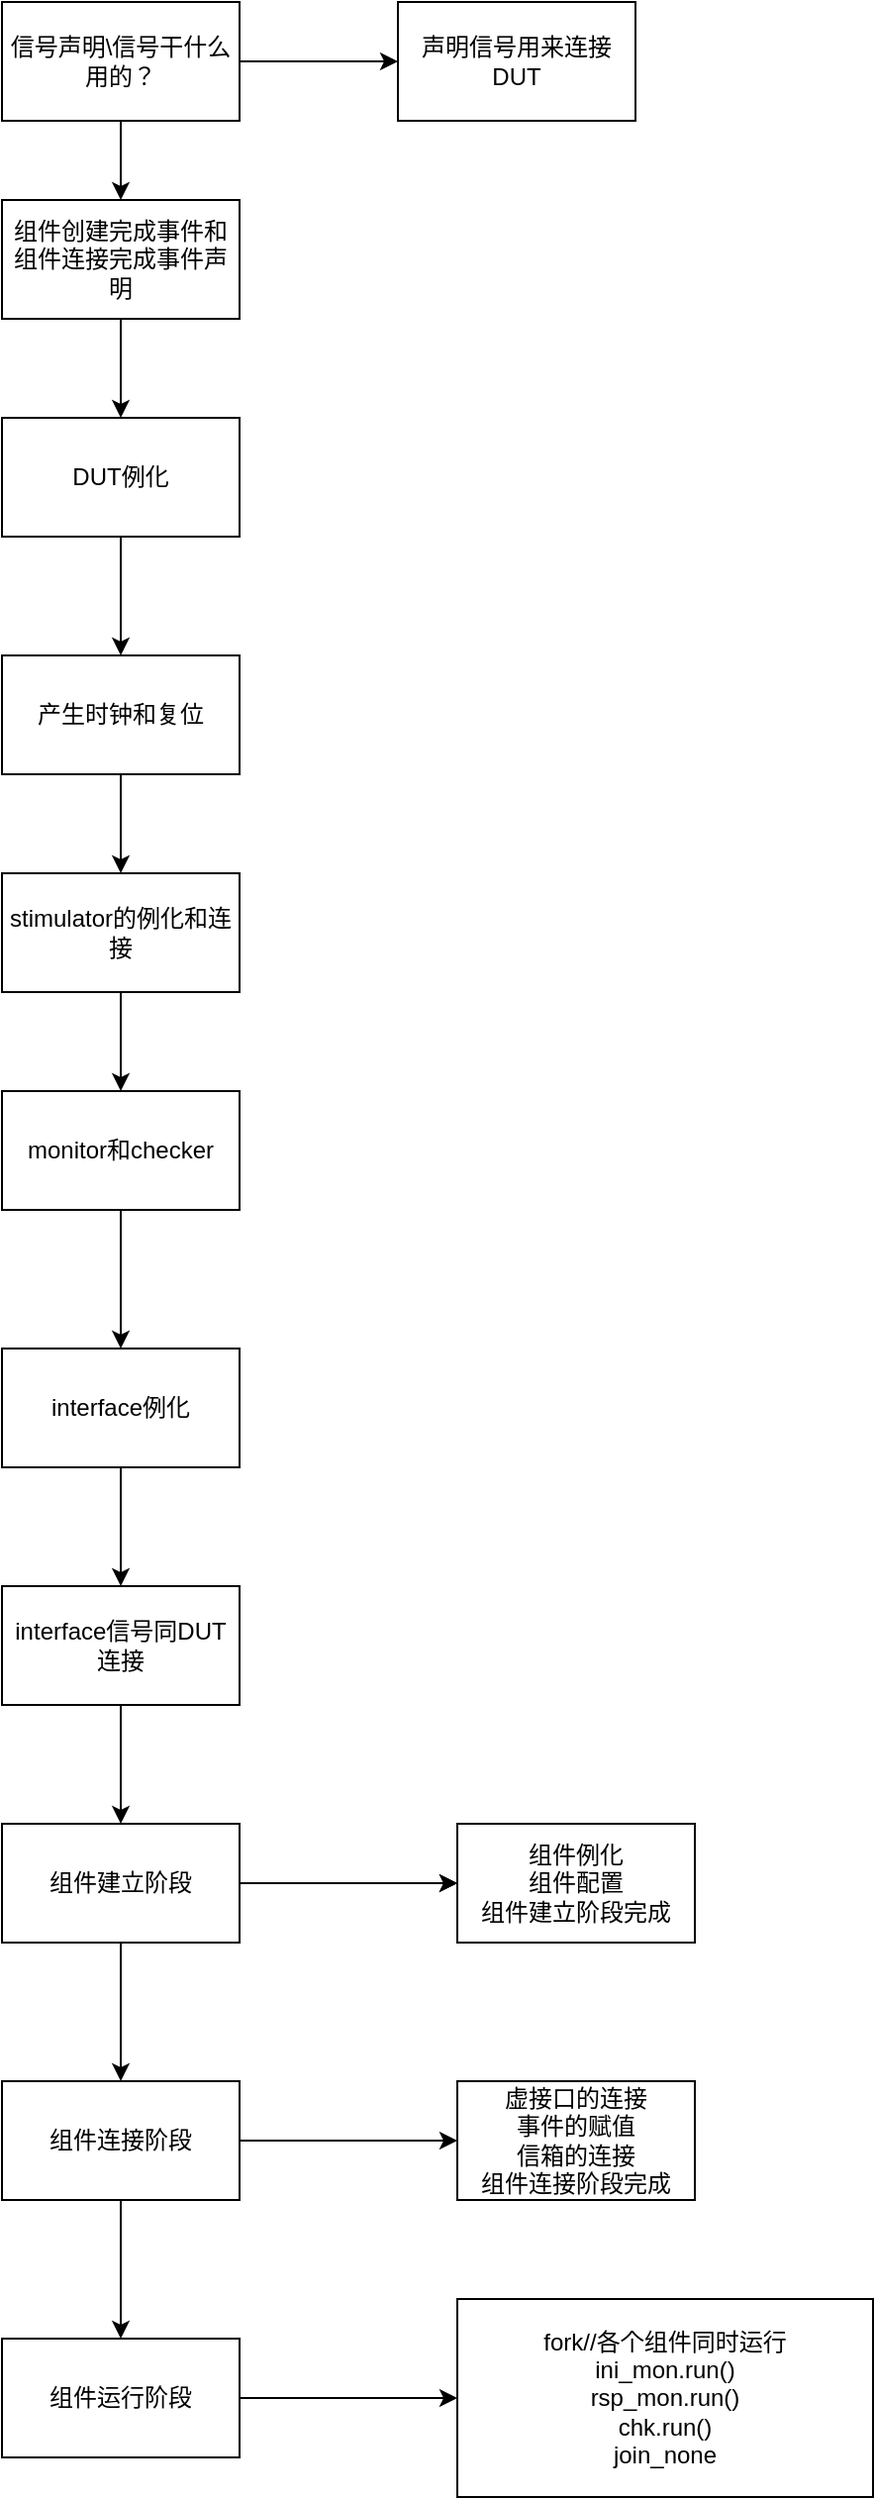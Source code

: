 <mxfile version="14.1.1" type="github">
  <diagram id="hwChwFzIp5A2poVKVg7N" name="第 1 页">
    <mxGraphModel dx="1038" dy="580" grid="1" gridSize="10" guides="1" tooltips="1" connect="1" arrows="1" fold="1" page="1" pageScale="1" pageWidth="827" pageHeight="1169" math="0" shadow="0">
      <root>
        <mxCell id="0" />
        <mxCell id="1" parent="0" />
        <mxCell id="y9NuJ4snFxg0pB3j6IVG-4" value="" style="edgeStyle=orthogonalEdgeStyle;rounded=0;orthogonalLoop=1;jettySize=auto;html=1;" edge="1" parent="1" source="y9NuJ4snFxg0pB3j6IVG-2" target="y9NuJ4snFxg0pB3j6IVG-3">
          <mxGeometry relative="1" as="geometry" />
        </mxCell>
        <mxCell id="y9NuJ4snFxg0pB3j6IVG-31" value="" style="edgeStyle=orthogonalEdgeStyle;rounded=0;orthogonalLoop=1;jettySize=auto;html=1;" edge="1" parent="1" source="y9NuJ4snFxg0pB3j6IVG-2" target="y9NuJ4snFxg0pB3j6IVG-30">
          <mxGeometry relative="1" as="geometry" />
        </mxCell>
        <mxCell id="y9NuJ4snFxg0pB3j6IVG-2" value="信号声明\\信号干什么用的？" style="rounded=0;whiteSpace=wrap;html=1;" vertex="1" parent="1">
          <mxGeometry x="280" y="130" width="120" height="60" as="geometry" />
        </mxCell>
        <mxCell id="y9NuJ4snFxg0pB3j6IVG-6" value="" style="edgeStyle=orthogonalEdgeStyle;rounded=0;orthogonalLoop=1;jettySize=auto;html=1;" edge="1" parent="1" source="y9NuJ4snFxg0pB3j6IVG-3" target="y9NuJ4snFxg0pB3j6IVG-5">
          <mxGeometry relative="1" as="geometry" />
        </mxCell>
        <mxCell id="y9NuJ4snFxg0pB3j6IVG-3" value="组件创建完成事件和组件连接完成事件声明" style="whiteSpace=wrap;html=1;rounded=0;" vertex="1" parent="1">
          <mxGeometry x="280" y="230" width="120" height="60" as="geometry" />
        </mxCell>
        <mxCell id="y9NuJ4snFxg0pB3j6IVG-8" value="" style="edgeStyle=orthogonalEdgeStyle;rounded=0;orthogonalLoop=1;jettySize=auto;html=1;" edge="1" parent="1" source="y9NuJ4snFxg0pB3j6IVG-5" target="y9NuJ4snFxg0pB3j6IVG-7">
          <mxGeometry relative="1" as="geometry" />
        </mxCell>
        <mxCell id="y9NuJ4snFxg0pB3j6IVG-5" value="DUT例化" style="whiteSpace=wrap;html=1;rounded=0;" vertex="1" parent="1">
          <mxGeometry x="280" y="340" width="120" height="60" as="geometry" />
        </mxCell>
        <mxCell id="y9NuJ4snFxg0pB3j6IVG-10" value="" style="edgeStyle=orthogonalEdgeStyle;rounded=0;orthogonalLoop=1;jettySize=auto;html=1;" edge="1" parent="1" source="y9NuJ4snFxg0pB3j6IVG-7" target="y9NuJ4snFxg0pB3j6IVG-9">
          <mxGeometry relative="1" as="geometry" />
        </mxCell>
        <mxCell id="y9NuJ4snFxg0pB3j6IVG-7" value="产生时钟和复位" style="whiteSpace=wrap;html=1;rounded=0;" vertex="1" parent="1">
          <mxGeometry x="280" y="460" width="120" height="60" as="geometry" />
        </mxCell>
        <mxCell id="y9NuJ4snFxg0pB3j6IVG-12" value="" style="edgeStyle=orthogonalEdgeStyle;rounded=0;orthogonalLoop=1;jettySize=auto;html=1;" edge="1" parent="1" source="y9NuJ4snFxg0pB3j6IVG-9" target="y9NuJ4snFxg0pB3j6IVG-11">
          <mxGeometry relative="1" as="geometry" />
        </mxCell>
        <mxCell id="y9NuJ4snFxg0pB3j6IVG-9" value="stimulator的例化和连接" style="whiteSpace=wrap;html=1;rounded=0;" vertex="1" parent="1">
          <mxGeometry x="280" y="570" width="120" height="60" as="geometry" />
        </mxCell>
        <mxCell id="y9NuJ4snFxg0pB3j6IVG-14" value="" style="edgeStyle=orthogonalEdgeStyle;rounded=0;orthogonalLoop=1;jettySize=auto;html=1;" edge="1" parent="1" source="y9NuJ4snFxg0pB3j6IVG-11" target="y9NuJ4snFxg0pB3j6IVG-13">
          <mxGeometry relative="1" as="geometry" />
        </mxCell>
        <mxCell id="y9NuJ4snFxg0pB3j6IVG-11" value="monitor和checker" style="whiteSpace=wrap;html=1;rounded=0;" vertex="1" parent="1">
          <mxGeometry x="280" y="680" width="120" height="60" as="geometry" />
        </mxCell>
        <mxCell id="y9NuJ4snFxg0pB3j6IVG-16" value="" style="edgeStyle=orthogonalEdgeStyle;rounded=0;orthogonalLoop=1;jettySize=auto;html=1;" edge="1" parent="1" source="y9NuJ4snFxg0pB3j6IVG-13" target="y9NuJ4snFxg0pB3j6IVG-15">
          <mxGeometry relative="1" as="geometry" />
        </mxCell>
        <mxCell id="y9NuJ4snFxg0pB3j6IVG-13" value="interface例化" style="whiteSpace=wrap;html=1;rounded=0;" vertex="1" parent="1">
          <mxGeometry x="280" y="810" width="120" height="60" as="geometry" />
        </mxCell>
        <mxCell id="y9NuJ4snFxg0pB3j6IVG-18" value="" style="edgeStyle=orthogonalEdgeStyle;rounded=0;orthogonalLoop=1;jettySize=auto;html=1;" edge="1" parent="1" source="y9NuJ4snFxg0pB3j6IVG-15" target="y9NuJ4snFxg0pB3j6IVG-17">
          <mxGeometry relative="1" as="geometry" />
        </mxCell>
        <mxCell id="y9NuJ4snFxg0pB3j6IVG-15" value="interface信号同DUT连接" style="whiteSpace=wrap;html=1;rounded=0;" vertex="1" parent="1">
          <mxGeometry x="280" y="930" width="120" height="60" as="geometry" />
        </mxCell>
        <mxCell id="y9NuJ4snFxg0pB3j6IVG-20" value="" style="edgeStyle=orthogonalEdgeStyle;rounded=0;orthogonalLoop=1;jettySize=auto;html=1;" edge="1" parent="1" source="y9NuJ4snFxg0pB3j6IVG-17" target="y9NuJ4snFxg0pB3j6IVG-19">
          <mxGeometry relative="1" as="geometry" />
        </mxCell>
        <mxCell id="y9NuJ4snFxg0pB3j6IVG-22" value="" style="edgeStyle=orthogonalEdgeStyle;rounded=0;orthogonalLoop=1;jettySize=auto;html=1;" edge="1" parent="1" source="y9NuJ4snFxg0pB3j6IVG-17" target="y9NuJ4snFxg0pB3j6IVG-21">
          <mxGeometry relative="1" as="geometry" />
        </mxCell>
        <mxCell id="y9NuJ4snFxg0pB3j6IVG-23" value="" style="edgeStyle=orthogonalEdgeStyle;rounded=0;orthogonalLoop=1;jettySize=auto;html=1;" edge="1" parent="1" source="y9NuJ4snFxg0pB3j6IVG-17" target="y9NuJ4snFxg0pB3j6IVG-21">
          <mxGeometry relative="1" as="geometry" />
        </mxCell>
        <mxCell id="y9NuJ4snFxg0pB3j6IVG-17" value="组件建立阶段" style="whiteSpace=wrap;html=1;rounded=0;" vertex="1" parent="1">
          <mxGeometry x="280" y="1050" width="120" height="60" as="geometry" />
        </mxCell>
        <mxCell id="y9NuJ4snFxg0pB3j6IVG-25" value="" style="edgeStyle=orthogonalEdgeStyle;rounded=0;orthogonalLoop=1;jettySize=auto;html=1;" edge="1" parent="1" source="y9NuJ4snFxg0pB3j6IVG-19" target="y9NuJ4snFxg0pB3j6IVG-24">
          <mxGeometry relative="1" as="geometry" />
        </mxCell>
        <mxCell id="y9NuJ4snFxg0pB3j6IVG-27" value="" style="edgeStyle=orthogonalEdgeStyle;rounded=0;orthogonalLoop=1;jettySize=auto;html=1;" edge="1" parent="1" source="y9NuJ4snFxg0pB3j6IVG-19" target="y9NuJ4snFxg0pB3j6IVG-26">
          <mxGeometry relative="1" as="geometry" />
        </mxCell>
        <mxCell id="y9NuJ4snFxg0pB3j6IVG-19" value="组件连接阶段" style="whiteSpace=wrap;html=1;rounded=0;" vertex="1" parent="1">
          <mxGeometry x="280" y="1180" width="120" height="60" as="geometry" />
        </mxCell>
        <mxCell id="y9NuJ4snFxg0pB3j6IVG-21" value="组件例化&lt;br&gt;组件配置&lt;br&gt;组件建立阶段完成" style="whiteSpace=wrap;html=1;rounded=0;" vertex="1" parent="1">
          <mxGeometry x="510" y="1050" width="120" height="60" as="geometry" />
        </mxCell>
        <mxCell id="y9NuJ4snFxg0pB3j6IVG-24" value="虚接口的连接&lt;br&gt;事件的赋值&lt;br&gt;信箱的连接&lt;br&gt;组件连接阶段完成" style="whiteSpace=wrap;html=1;rounded=0;" vertex="1" parent="1">
          <mxGeometry x="510" y="1180" width="120" height="60" as="geometry" />
        </mxCell>
        <mxCell id="y9NuJ4snFxg0pB3j6IVG-29" value="" style="edgeStyle=orthogonalEdgeStyle;rounded=0;orthogonalLoop=1;jettySize=auto;html=1;" edge="1" parent="1" source="y9NuJ4snFxg0pB3j6IVG-26" target="y9NuJ4snFxg0pB3j6IVG-28">
          <mxGeometry relative="1" as="geometry" />
        </mxCell>
        <mxCell id="y9NuJ4snFxg0pB3j6IVG-26" value="组件运行阶段" style="whiteSpace=wrap;html=1;rounded=0;" vertex="1" parent="1">
          <mxGeometry x="280" y="1310" width="120" height="60" as="geometry" />
        </mxCell>
        <mxCell id="y9NuJ4snFxg0pB3j6IVG-28" value="fork//各个组件同时运行&lt;br&gt;ini_mon.run()&lt;br&gt;rsp_mon.run()&lt;br&gt;chk.run()&lt;br&gt;join_none" style="whiteSpace=wrap;html=1;rounded=0;" vertex="1" parent="1">
          <mxGeometry x="510" y="1290" width="210" height="100" as="geometry" />
        </mxCell>
        <mxCell id="y9NuJ4snFxg0pB3j6IVG-30" value="声明信号用来连接DUT" style="whiteSpace=wrap;html=1;rounded=0;" vertex="1" parent="1">
          <mxGeometry x="480" y="130" width="120" height="60" as="geometry" />
        </mxCell>
      </root>
    </mxGraphModel>
  </diagram>
</mxfile>
